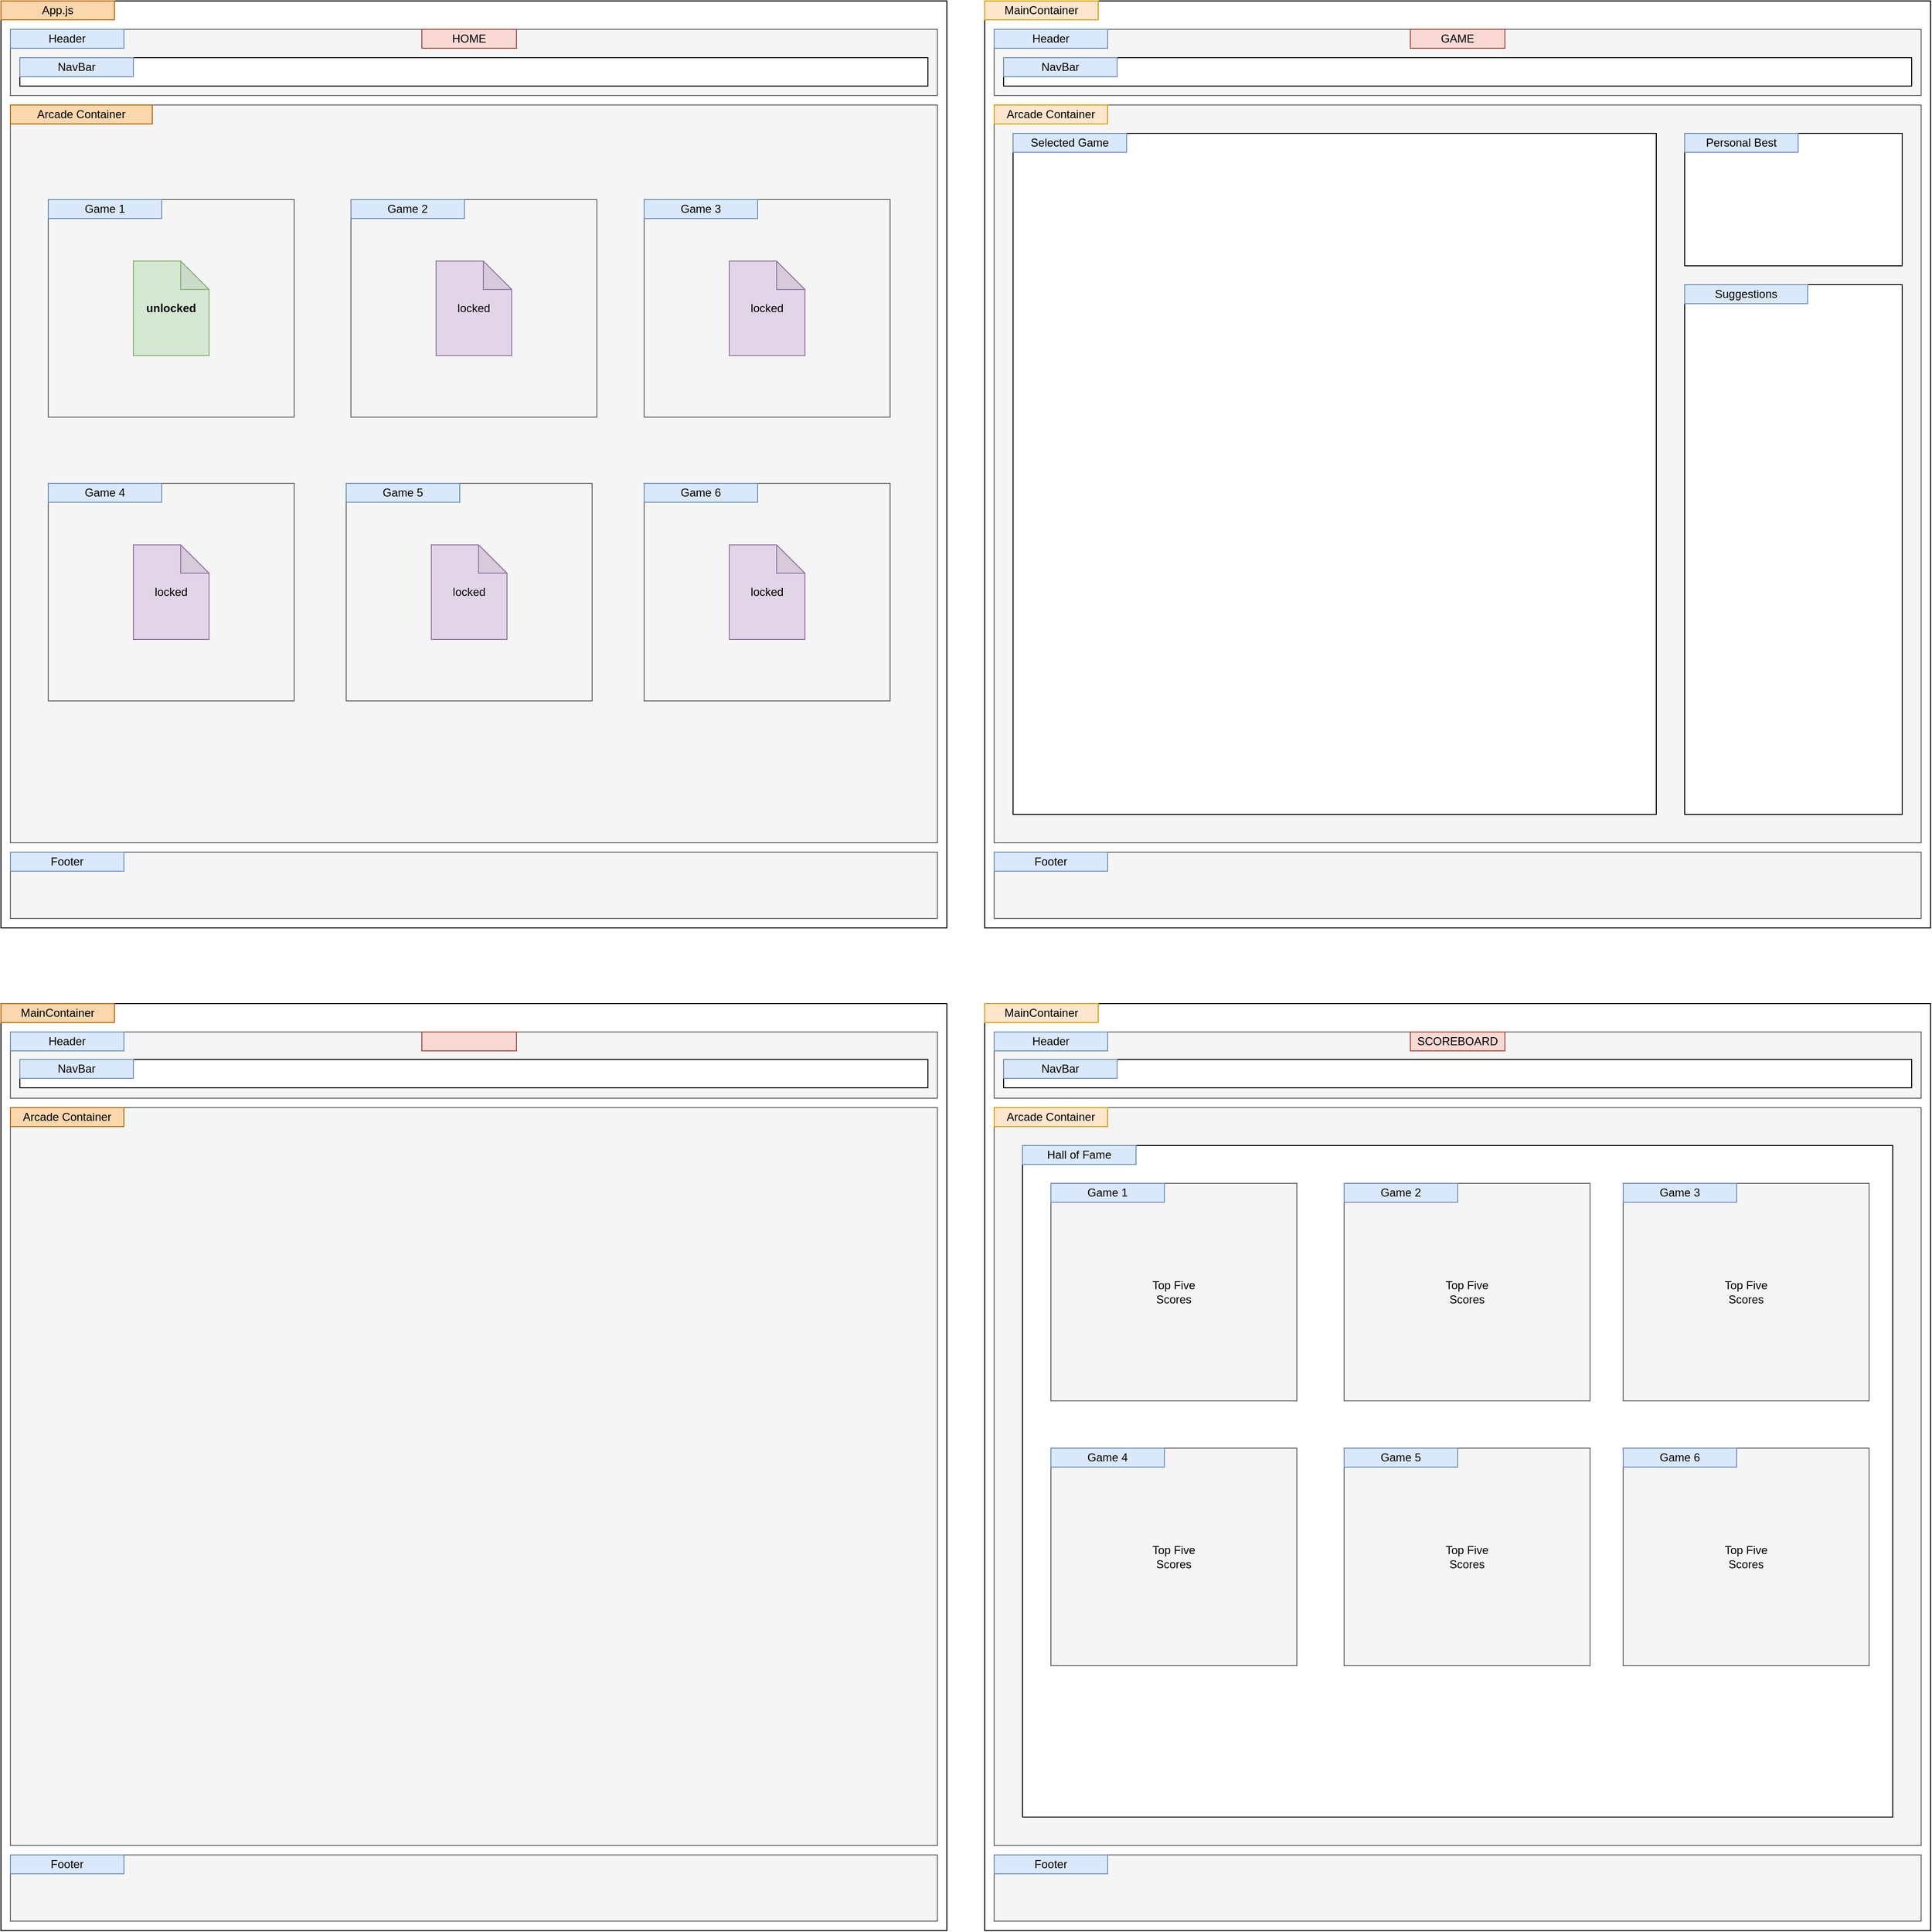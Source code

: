 <mxfile version="14.0.1" type="github">
  <diagram id="lpGRFmGQLCXJ5mcSEajq" name="Page-1">
    <mxGraphModel dx="1427" dy="744" grid="1" gridSize="10" guides="1" tooltips="1" connect="1" arrows="1" fold="1" page="1" pageScale="1" pageWidth="827" pageHeight="1169" math="0" shadow="0">
      <root>
        <mxCell id="0" />
        <mxCell id="1" parent="0" />
        <mxCell id="n1AY75dDJvXKPIUKiL3a-1" value="" style="rounded=0;whiteSpace=wrap;html=1;" parent="1" vertex="1">
          <mxGeometry x="40" y="20" width="1000" height="980" as="geometry" />
        </mxCell>
        <mxCell id="n1AY75dDJvXKPIUKiL3a-2" value="App.js" style="text;html=1;strokeColor=#b46504;fillColor=#fad7ac;align=center;verticalAlign=middle;whiteSpace=wrap;rounded=0;" parent="1" vertex="1">
          <mxGeometry x="40" y="20" width="120" height="20" as="geometry" />
        </mxCell>
        <mxCell id="n1AY75dDJvXKPIUKiL3a-3" value="" style="rounded=0;whiteSpace=wrap;html=1;fillColor=#f5f5f5;strokeColor=#666666;fontColor=#333333;" parent="1" vertex="1">
          <mxGeometry x="50" y="50" width="980" height="70" as="geometry" />
        </mxCell>
        <mxCell id="n1AY75dDJvXKPIUKiL3a-5" value="Header" style="text;html=1;strokeColor=#6c8ebf;fillColor=#dae8fc;align=center;verticalAlign=middle;whiteSpace=wrap;rounded=0;" parent="1" vertex="1">
          <mxGeometry x="50" y="50" width="120" height="20" as="geometry" />
        </mxCell>
        <mxCell id="n1AY75dDJvXKPIUKiL3a-6" value="" style="rounded=0;whiteSpace=wrap;html=1;fillColor=#f5f5f5;strokeColor=#666666;fontColor=#333333;" parent="1" vertex="1">
          <mxGeometry x="50" y="920" width="980" height="70" as="geometry" />
        </mxCell>
        <mxCell id="n1AY75dDJvXKPIUKiL3a-7" value="Footer" style="text;html=1;strokeColor=#6c8ebf;fillColor=#dae8fc;align=center;verticalAlign=middle;whiteSpace=wrap;rounded=0;" parent="1" vertex="1">
          <mxGeometry x="50" y="880" width="120" height="20" as="geometry" />
        </mxCell>
        <mxCell id="n1AY75dDJvXKPIUKiL3a-8" value="" style="rounded=0;whiteSpace=wrap;html=1;fillColor=#f5f5f5;strokeColor=#666666;fontColor=#333333;" parent="1" vertex="1">
          <mxGeometry x="50" y="130" width="980" height="780" as="geometry" />
        </mxCell>
        <mxCell id="n1AY75dDJvXKPIUKiL3a-11" value="Arcade Container" style="text;html=1;strokeColor=#b46504;fillColor=#fad7ac;align=center;verticalAlign=middle;whiteSpace=wrap;rounded=0;" parent="1" vertex="1">
          <mxGeometry x="50" y="130" width="150" height="20" as="geometry" />
        </mxCell>
        <mxCell id="n1AY75dDJvXKPIUKiL3a-20" value="" style="rounded=0;whiteSpace=wrap;html=1;" parent="1" vertex="1">
          <mxGeometry x="1080" y="20" width="1000" height="980" as="geometry" />
        </mxCell>
        <mxCell id="n1AY75dDJvXKPIUKiL3a-21" value="&lt;div&gt;MainContainer&lt;/div&gt;" style="text;html=1;strokeColor=#d79b00;fillColor=#ffe6cc;align=center;verticalAlign=middle;whiteSpace=wrap;rounded=0;" parent="1" vertex="1">
          <mxGeometry x="1080" y="20" width="120" height="20" as="geometry" />
        </mxCell>
        <mxCell id="n1AY75dDJvXKPIUKiL3a-22" value="" style="rounded=0;whiteSpace=wrap;html=1;fillColor=#f5f5f5;strokeColor=#666666;fontColor=#333333;" parent="1" vertex="1">
          <mxGeometry x="1090" y="50" width="980" height="70" as="geometry" />
        </mxCell>
        <mxCell id="n1AY75dDJvXKPIUKiL3a-23" value="Header" style="text;html=1;strokeColor=#6c8ebf;fillColor=#dae8fc;align=center;verticalAlign=middle;whiteSpace=wrap;rounded=0;" parent="1" vertex="1">
          <mxGeometry x="1090" y="50" width="120" height="20" as="geometry" />
        </mxCell>
        <mxCell id="n1AY75dDJvXKPIUKiL3a-24" value="" style="rounded=0;whiteSpace=wrap;html=1;fillColor=#f5f5f5;strokeColor=#666666;fontColor=#333333;" parent="1" vertex="1">
          <mxGeometry x="1090" y="920" width="980" height="70" as="geometry" />
        </mxCell>
        <mxCell id="n1AY75dDJvXKPIUKiL3a-25" value="Footer" style="text;html=1;strokeColor=#6c8ebf;fillColor=#dae8fc;align=center;verticalAlign=middle;whiteSpace=wrap;rounded=0;" parent="1" vertex="1">
          <mxGeometry x="1090" y="880" width="120" height="20" as="geometry" />
        </mxCell>
        <mxCell id="n1AY75dDJvXKPIUKiL3a-26" value="" style="rounded=0;whiteSpace=wrap;html=1;fillColor=#f5f5f5;strokeColor=#666666;fontColor=#333333;" parent="1" vertex="1">
          <mxGeometry x="1090" y="130" width="980" height="780" as="geometry" />
        </mxCell>
        <mxCell id="n1AY75dDJvXKPIUKiL3a-27" value="Arcade Container" style="text;html=1;strokeColor=#d79b00;fillColor=#ffe6cc;align=center;verticalAlign=middle;whiteSpace=wrap;rounded=0;" parent="1" vertex="1">
          <mxGeometry x="1090" y="130" width="120" height="20" as="geometry" />
        </mxCell>
        <mxCell id="n1AY75dDJvXKPIUKiL3a-30" value="" style="rounded=0;whiteSpace=wrap;html=1;" parent="1" vertex="1">
          <mxGeometry x="1110" y="160" width="680" height="720" as="geometry" />
        </mxCell>
        <mxCell id="n1AY75dDJvXKPIUKiL3a-31" value="Selected Game" style="text;html=1;strokeColor=#6c8ebf;fillColor=#dae8fc;align=center;verticalAlign=middle;whiteSpace=wrap;rounded=0;" parent="1" vertex="1">
          <mxGeometry x="1110" y="160" width="120" height="20" as="geometry" />
        </mxCell>
        <mxCell id="n1AY75dDJvXKPIUKiL3a-40" value="" style="rounded=0;whiteSpace=wrap;html=1;" parent="1" vertex="1">
          <mxGeometry x="1820" y="160" width="230" height="140" as="geometry" />
        </mxCell>
        <mxCell id="n1AY75dDJvXKPIUKiL3a-41" value="Personal Best" style="text;html=1;strokeColor=#6c8ebf;fillColor=#dae8fc;align=center;verticalAlign=middle;whiteSpace=wrap;rounded=0;" parent="1" vertex="1">
          <mxGeometry x="1820" y="160" width="120" height="20" as="geometry" />
        </mxCell>
        <mxCell id="n1AY75dDJvXKPIUKiL3a-42" value="" style="rounded=0;whiteSpace=wrap;html=1;" parent="1" vertex="1">
          <mxGeometry x="1820" y="320" width="230" height="560" as="geometry" />
        </mxCell>
        <mxCell id="n1AY75dDJvXKPIUKiL3a-43" value="Suggestions" style="text;html=1;strokeColor=#6c8ebf;fillColor=#dae8fc;align=center;verticalAlign=middle;whiteSpace=wrap;rounded=0;" parent="1" vertex="1">
          <mxGeometry x="1820" y="320" width="130" height="20" as="geometry" />
        </mxCell>
        <mxCell id="n1AY75dDJvXKPIUKiL3a-44" value="Footer" style="text;html=1;strokeColor=#6c8ebf;fillColor=#dae8fc;align=center;verticalAlign=middle;whiteSpace=wrap;rounded=0;" parent="1" vertex="1">
          <mxGeometry x="50" y="920" width="120" height="20" as="geometry" />
        </mxCell>
        <mxCell id="n1AY75dDJvXKPIUKiL3a-45" value="Footer" style="text;html=1;strokeColor=#6c8ebf;fillColor=#dae8fc;align=center;verticalAlign=middle;whiteSpace=wrap;rounded=0;" parent="1" vertex="1">
          <mxGeometry x="1090" y="920" width="120" height="20" as="geometry" />
        </mxCell>
        <mxCell id="n1AY75dDJvXKPIUKiL3a-46" value="" style="rounded=0;whiteSpace=wrap;html=1;" parent="1" vertex="1">
          <mxGeometry x="1080" y="1080" width="1000" height="980" as="geometry" />
        </mxCell>
        <mxCell id="n1AY75dDJvXKPIUKiL3a-47" value="&lt;div&gt;MainContainer&lt;/div&gt;" style="text;html=1;strokeColor=#d79b00;fillColor=#ffe6cc;align=center;verticalAlign=middle;whiteSpace=wrap;rounded=0;" parent="1" vertex="1">
          <mxGeometry x="1080" y="1080" width="120" height="20" as="geometry" />
        </mxCell>
        <mxCell id="n1AY75dDJvXKPIUKiL3a-48" value="" style="rounded=0;whiteSpace=wrap;html=1;fillColor=#f5f5f5;strokeColor=#666666;fontColor=#333333;" parent="1" vertex="1">
          <mxGeometry x="1090" y="1110" width="980" height="70" as="geometry" />
        </mxCell>
        <mxCell id="n1AY75dDJvXKPIUKiL3a-49" value="Header" style="text;html=1;strokeColor=#6c8ebf;fillColor=#dae8fc;align=center;verticalAlign=middle;whiteSpace=wrap;rounded=0;" parent="1" vertex="1">
          <mxGeometry x="1090" y="1110" width="120" height="20" as="geometry" />
        </mxCell>
        <mxCell id="n1AY75dDJvXKPIUKiL3a-50" value="" style="rounded=0;whiteSpace=wrap;html=1;fillColor=#f5f5f5;strokeColor=#666666;fontColor=#333333;" parent="1" vertex="1">
          <mxGeometry x="1090" y="1980" width="980" height="70" as="geometry" />
        </mxCell>
        <mxCell id="n1AY75dDJvXKPIUKiL3a-51" value="Footer" style="text;html=1;strokeColor=#6c8ebf;fillColor=#dae8fc;align=center;verticalAlign=middle;whiteSpace=wrap;rounded=0;" parent="1" vertex="1">
          <mxGeometry x="1090" y="1940" width="120" height="20" as="geometry" />
        </mxCell>
        <mxCell id="n1AY75dDJvXKPIUKiL3a-52" value="" style="rounded=0;whiteSpace=wrap;html=1;fillColor=#f5f5f5;strokeColor=#666666;fontColor=#333333;" parent="1" vertex="1">
          <mxGeometry x="1090" y="1190" width="980" height="780" as="geometry" />
        </mxCell>
        <mxCell id="n1AY75dDJvXKPIUKiL3a-53" value="Arcade Container" style="text;html=1;strokeColor=#d79b00;fillColor=#ffe6cc;align=center;verticalAlign=middle;whiteSpace=wrap;rounded=0;" parent="1" vertex="1">
          <mxGeometry x="1090" y="1190" width="120" height="20" as="geometry" />
        </mxCell>
        <mxCell id="n1AY75dDJvXKPIUKiL3a-56" value="" style="rounded=0;whiteSpace=wrap;html=1;" parent="1" vertex="1">
          <mxGeometry x="1120" y="1230" width="920" height="710" as="geometry" />
        </mxCell>
        <mxCell id="n1AY75dDJvXKPIUKiL3a-57" value="Hall of Fame" style="text;html=1;strokeColor=#6c8ebf;fillColor=#dae8fc;align=center;verticalAlign=middle;whiteSpace=wrap;rounded=0;" parent="1" vertex="1">
          <mxGeometry x="1120" y="1230" width="120" height="20" as="geometry" />
        </mxCell>
        <mxCell id="n1AY75dDJvXKPIUKiL3a-62" value="Footer" style="text;html=1;strokeColor=#6c8ebf;fillColor=#dae8fc;align=center;verticalAlign=middle;whiteSpace=wrap;rounded=0;" parent="1" vertex="1">
          <mxGeometry x="1090" y="1980" width="120" height="20" as="geometry" />
        </mxCell>
        <mxCell id="n1AY75dDJvXKPIUKiL3a-63" value="SCOREBOARD" style="text;html=1;strokeColor=#ae4132;fillColor=#fad9d5;align=center;verticalAlign=middle;whiteSpace=wrap;rounded=0;" parent="1" vertex="1">
          <mxGeometry x="1530" y="1110" width="100" height="20" as="geometry" />
        </mxCell>
        <mxCell id="n1AY75dDJvXKPIUKiL3a-64" value="GAME" style="text;html=1;strokeColor=#ae4132;fillColor=#fad9d5;align=center;verticalAlign=middle;whiteSpace=wrap;rounded=0;" parent="1" vertex="1">
          <mxGeometry x="1530" y="50" width="100" height="20" as="geometry" />
        </mxCell>
        <mxCell id="n1AY75dDJvXKPIUKiL3a-65" value="HOME" style="text;html=1;strokeColor=#ae4132;fillColor=#fad9d5;align=center;verticalAlign=middle;whiteSpace=wrap;rounded=0;" parent="1" vertex="1">
          <mxGeometry x="485" y="50" width="100" height="20" as="geometry" />
        </mxCell>
        <mxCell id="n1AY75dDJvXKPIUKiL3a-68" value="" style="rounded=0;whiteSpace=wrap;html=1;" parent="1" vertex="1">
          <mxGeometry x="40" y="1080" width="1000" height="980" as="geometry" />
        </mxCell>
        <mxCell id="n1AY75dDJvXKPIUKiL3a-69" value="&lt;div&gt;MainContainer&lt;/div&gt;" style="text;html=1;strokeColor=#b46504;fillColor=#fad7ac;align=center;verticalAlign=middle;whiteSpace=wrap;rounded=0;" parent="1" vertex="1">
          <mxGeometry x="40" y="1080" width="120" height="20" as="geometry" />
        </mxCell>
        <mxCell id="n1AY75dDJvXKPIUKiL3a-70" value="" style="rounded=0;whiteSpace=wrap;html=1;fillColor=#f5f5f5;strokeColor=#666666;fontColor=#333333;" parent="1" vertex="1">
          <mxGeometry x="50" y="1110" width="980" height="70" as="geometry" />
        </mxCell>
        <mxCell id="n1AY75dDJvXKPIUKiL3a-71" value="Header" style="text;html=1;strokeColor=#6c8ebf;fillColor=#dae8fc;align=center;verticalAlign=middle;whiteSpace=wrap;rounded=0;" parent="1" vertex="1">
          <mxGeometry x="50" y="1110" width="120" height="20" as="geometry" />
        </mxCell>
        <mxCell id="n1AY75dDJvXKPIUKiL3a-72" value="" style="rounded=0;whiteSpace=wrap;html=1;fillColor=#f5f5f5;strokeColor=#666666;fontColor=#333333;" parent="1" vertex="1">
          <mxGeometry x="50" y="1980" width="980" height="70" as="geometry" />
        </mxCell>
        <mxCell id="n1AY75dDJvXKPIUKiL3a-73" value="Footer" style="text;html=1;strokeColor=#6c8ebf;fillColor=#dae8fc;align=center;verticalAlign=middle;whiteSpace=wrap;rounded=0;" parent="1" vertex="1">
          <mxGeometry x="50" y="1940" width="120" height="20" as="geometry" />
        </mxCell>
        <mxCell id="n1AY75dDJvXKPIUKiL3a-74" value="" style="rounded=0;whiteSpace=wrap;html=1;fillColor=#f5f5f5;strokeColor=#666666;fontColor=#333333;" parent="1" vertex="1">
          <mxGeometry x="50" y="1190" width="980" height="780" as="geometry" />
        </mxCell>
        <mxCell id="n1AY75dDJvXKPIUKiL3a-75" value="Arcade Container" style="text;html=1;strokeColor=#b46504;fillColor=#fad7ac;align=center;verticalAlign=middle;whiteSpace=wrap;rounded=0;" parent="1" vertex="1">
          <mxGeometry x="50" y="1190" width="120" height="20" as="geometry" />
        </mxCell>
        <mxCell id="n1AY75dDJvXKPIUKiL3a-86" value="Footer" style="text;html=1;strokeColor=#6c8ebf;fillColor=#dae8fc;align=center;verticalAlign=middle;whiteSpace=wrap;rounded=0;" parent="1" vertex="1">
          <mxGeometry x="50" y="1980" width="120" height="20" as="geometry" />
        </mxCell>
        <mxCell id="n1AY75dDJvXKPIUKiL3a-87" value="" style="text;html=1;strokeColor=#ae4132;fillColor=#fad9d5;align=center;verticalAlign=middle;whiteSpace=wrap;rounded=0;" parent="1" vertex="1">
          <mxGeometry x="485" y="1110" width="100" height="20" as="geometry" />
        </mxCell>
        <mxCell id="XGGesKq-egn7d49ll_vX-3" value="" style="group" parent="1" vertex="1" connectable="0">
          <mxGeometry x="90" y="230" width="260" height="230" as="geometry" />
        </mxCell>
        <mxCell id="n1AY75dDJvXKPIUKiL3a-14" value="" style="rounded=0;whiteSpace=wrap;html=1;fillColor=#f5f5f5;strokeColor=#666666;fontColor=#333333;" parent="XGGesKq-egn7d49ll_vX-3" vertex="1">
          <mxGeometry width="260" height="230" as="geometry" />
        </mxCell>
        <mxCell id="n1AY75dDJvXKPIUKiL3a-15" value="Game 1" style="text;html=1;strokeColor=#6c8ebf;fillColor=#dae8fc;align=center;verticalAlign=middle;whiteSpace=wrap;rounded=0;" parent="XGGesKq-egn7d49ll_vX-3" vertex="1">
          <mxGeometry width="120" height="20" as="geometry" />
        </mxCell>
        <mxCell id="cUkHE_b0gsF6nqKIRXyq-20" value="unlocked" style="shape=note;whiteSpace=wrap;html=1;backgroundOutline=1;darkOpacity=0.05;fillColor=#d5e8d4;strokeColor=#82b366;fontStyle=1" parent="XGGesKq-egn7d49ll_vX-3" vertex="1">
          <mxGeometry x="90" y="65" width="80" height="100" as="geometry" />
        </mxCell>
        <mxCell id="XGGesKq-egn7d49ll_vX-4" value="" style="group" parent="1" vertex="1" connectable="0">
          <mxGeometry x="410" y="230" width="260" height="230" as="geometry" />
        </mxCell>
        <mxCell id="XGGesKq-egn7d49ll_vX-5" value="" style="rounded=0;whiteSpace=wrap;html=1;fillColor=#f5f5f5;strokeColor=#666666;fontColor=#333333;" parent="XGGesKq-egn7d49ll_vX-4" vertex="1">
          <mxGeometry width="260" height="230" as="geometry" />
        </mxCell>
        <mxCell id="XGGesKq-egn7d49ll_vX-6" value="Game 2" style="text;html=1;strokeColor=#6c8ebf;fillColor=#dae8fc;align=center;verticalAlign=middle;whiteSpace=wrap;rounded=0;" parent="XGGesKq-egn7d49ll_vX-4" vertex="1">
          <mxGeometry width="120" height="20" as="geometry" />
        </mxCell>
        <mxCell id="cUkHE_b0gsF6nqKIRXyq-21" value="&lt;div&gt;locked&lt;/div&gt;" style="shape=note;whiteSpace=wrap;html=1;backgroundOutline=1;darkOpacity=0.05;fillColor=#e1d5e7;strokeColor=#9673a6;" parent="XGGesKq-egn7d49ll_vX-4" vertex="1">
          <mxGeometry x="90" y="65" width="80" height="100" as="geometry" />
        </mxCell>
        <mxCell id="XGGesKq-egn7d49ll_vX-7" value="" style="group;fillColor=#d80073;strokeColor=#A50040;fontColor=#ffffff;" parent="1" vertex="1" connectable="0">
          <mxGeometry x="720" y="230" width="260" height="230" as="geometry" />
        </mxCell>
        <mxCell id="XGGesKq-egn7d49ll_vX-8" value="" style="rounded=0;whiteSpace=wrap;html=1;fillColor=#f5f5f5;strokeColor=#666666;fontColor=#333333;" parent="XGGesKq-egn7d49ll_vX-7" vertex="1">
          <mxGeometry width="260" height="230" as="geometry" />
        </mxCell>
        <mxCell id="XGGesKq-egn7d49ll_vX-9" value="Game 3" style="text;html=1;strokeColor=#6c8ebf;fillColor=#dae8fc;align=center;verticalAlign=middle;whiteSpace=wrap;rounded=0;" parent="XGGesKq-egn7d49ll_vX-7" vertex="1">
          <mxGeometry width="120" height="20" as="geometry" />
        </mxCell>
        <mxCell id="cUkHE_b0gsF6nqKIRXyq-22" value="locked" style="shape=note;whiteSpace=wrap;html=1;backgroundOutline=1;darkOpacity=0.05;fillColor=#e1d5e7;strokeColor=#9673a6;" parent="XGGesKq-egn7d49ll_vX-7" vertex="1">
          <mxGeometry x="90" y="65" width="80" height="100" as="geometry" />
        </mxCell>
        <mxCell id="XGGesKq-egn7d49ll_vX-10" value="" style="group" parent="1" vertex="1" connectable="0">
          <mxGeometry x="90" y="530" width="260" height="230" as="geometry" />
        </mxCell>
        <mxCell id="XGGesKq-egn7d49ll_vX-11" value="" style="rounded=0;whiteSpace=wrap;html=1;fillColor=#f5f5f5;strokeColor=#666666;fontColor=#333333;" parent="XGGesKq-egn7d49ll_vX-10" vertex="1">
          <mxGeometry width="260" height="230" as="geometry" />
        </mxCell>
        <mxCell id="XGGesKq-egn7d49ll_vX-12" value="Game 4" style="text;html=1;strokeColor=#6c8ebf;fillColor=#dae8fc;align=center;verticalAlign=middle;whiteSpace=wrap;rounded=0;" parent="XGGesKq-egn7d49ll_vX-10" vertex="1">
          <mxGeometry width="120" height="20" as="geometry" />
        </mxCell>
        <mxCell id="cUkHE_b0gsF6nqKIRXyq-25" value="locked" style="shape=note;whiteSpace=wrap;html=1;backgroundOutline=1;darkOpacity=0.05;fillColor=#e1d5e7;strokeColor=#9673a6;" parent="XGGesKq-egn7d49ll_vX-10" vertex="1">
          <mxGeometry x="90" y="65" width="80" height="100" as="geometry" />
        </mxCell>
        <mxCell id="XGGesKq-egn7d49ll_vX-13" value="" style="group" parent="1" vertex="1" connectable="0">
          <mxGeometry x="720" y="530" width="260" height="230" as="geometry" />
        </mxCell>
        <mxCell id="XGGesKq-egn7d49ll_vX-14" value="" style="rounded=0;whiteSpace=wrap;html=1;fillColor=#f5f5f5;strokeColor=#666666;fontColor=#333333;" parent="XGGesKq-egn7d49ll_vX-13" vertex="1">
          <mxGeometry width="260" height="230" as="geometry" />
        </mxCell>
        <mxCell id="XGGesKq-egn7d49ll_vX-15" value="Game 6" style="text;html=1;strokeColor=#6c8ebf;fillColor=#dae8fc;align=center;verticalAlign=middle;whiteSpace=wrap;rounded=0;" parent="XGGesKq-egn7d49ll_vX-13" vertex="1">
          <mxGeometry width="120" height="20" as="geometry" />
        </mxCell>
        <mxCell id="cUkHE_b0gsF6nqKIRXyq-23" value="locked" style="shape=note;whiteSpace=wrap;html=1;backgroundOutline=1;darkOpacity=0.05;fillColor=#e1d5e7;strokeColor=#9673a6;" parent="XGGesKq-egn7d49ll_vX-13" vertex="1">
          <mxGeometry x="90" y="65" width="80" height="100" as="geometry" />
        </mxCell>
        <mxCell id="XGGesKq-egn7d49ll_vX-16" value="" style="group" parent="1" vertex="1" connectable="0">
          <mxGeometry x="405" y="530" width="260" height="230" as="geometry" />
        </mxCell>
        <mxCell id="XGGesKq-egn7d49ll_vX-17" value="" style="rounded=0;whiteSpace=wrap;html=1;fillColor=#f5f5f5;strokeColor=#666666;fontColor=#333333;" parent="XGGesKq-egn7d49ll_vX-16" vertex="1">
          <mxGeometry width="260" height="230" as="geometry" />
        </mxCell>
        <mxCell id="XGGesKq-egn7d49ll_vX-18" value="Game 5" style="text;html=1;strokeColor=#6c8ebf;fillColor=#dae8fc;align=center;verticalAlign=middle;whiteSpace=wrap;rounded=0;" parent="XGGesKq-egn7d49ll_vX-16" vertex="1">
          <mxGeometry width="120" height="20" as="geometry" />
        </mxCell>
        <mxCell id="cUkHE_b0gsF6nqKIRXyq-24" value="locked" style="shape=note;whiteSpace=wrap;html=1;backgroundOutline=1;darkOpacity=0.05;fillColor=#e1d5e7;strokeColor=#9673a6;" parent="XGGesKq-egn7d49ll_vX-16" vertex="1">
          <mxGeometry x="90" y="65" width="80" height="100" as="geometry" />
        </mxCell>
        <mxCell id="cUkHE_b0gsF6nqKIRXyq-1" value="" style="group" parent="1" vertex="1" connectable="0">
          <mxGeometry x="1150" y="1270" width="260" height="230" as="geometry" />
        </mxCell>
        <mxCell id="cUkHE_b0gsF6nqKIRXyq-2" value="" style="rounded=0;whiteSpace=wrap;html=1;fillColor=#f5f5f5;strokeColor=#666666;fontColor=#333333;" parent="cUkHE_b0gsF6nqKIRXyq-1" vertex="1">
          <mxGeometry width="260" height="230" as="geometry" />
        </mxCell>
        <mxCell id="cUkHE_b0gsF6nqKIRXyq-3" value="Game 1" style="text;html=1;strokeColor=#6c8ebf;fillColor=#dae8fc;align=center;verticalAlign=middle;whiteSpace=wrap;rounded=0;" parent="cUkHE_b0gsF6nqKIRXyq-1" vertex="1">
          <mxGeometry width="120" height="20" as="geometry" />
        </mxCell>
        <mxCell id="cUkHE_b0gsF6nqKIRXyq-26" value="Top Five Scores" style="text;html=1;strokeColor=none;fillColor=none;align=center;verticalAlign=middle;whiteSpace=wrap;rounded=0;" parent="cUkHE_b0gsF6nqKIRXyq-1" vertex="1">
          <mxGeometry x="95" y="80" width="70" height="70" as="geometry" />
        </mxCell>
        <mxCell id="cUkHE_b0gsF6nqKIRXyq-4" value="" style="group" parent="1" vertex="1" connectable="0">
          <mxGeometry x="1460" y="1270" width="260" height="230" as="geometry" />
        </mxCell>
        <mxCell id="cUkHE_b0gsF6nqKIRXyq-5" value="" style="rounded=0;whiteSpace=wrap;html=1;fillColor=#f5f5f5;strokeColor=#666666;fontColor=#333333;" parent="cUkHE_b0gsF6nqKIRXyq-4" vertex="1">
          <mxGeometry width="260" height="230" as="geometry" />
        </mxCell>
        <mxCell id="cUkHE_b0gsF6nqKIRXyq-6" value="Game 2" style="text;html=1;strokeColor=#6c8ebf;fillColor=#dae8fc;align=center;verticalAlign=middle;whiteSpace=wrap;rounded=0;" parent="cUkHE_b0gsF6nqKIRXyq-4" vertex="1">
          <mxGeometry width="120" height="20" as="geometry" />
        </mxCell>
        <mxCell id="cUkHE_b0gsF6nqKIRXyq-27" value="Top Five Scores" style="text;html=1;strokeColor=none;fillColor=none;align=center;verticalAlign=middle;whiteSpace=wrap;rounded=0;" parent="cUkHE_b0gsF6nqKIRXyq-4" vertex="1">
          <mxGeometry x="95" y="80" width="70" height="70" as="geometry" />
        </mxCell>
        <mxCell id="cUkHE_b0gsF6nqKIRXyq-7" value="" style="group" parent="1" vertex="1" connectable="0">
          <mxGeometry x="1755" y="1270" width="260" height="230" as="geometry" />
        </mxCell>
        <mxCell id="cUkHE_b0gsF6nqKIRXyq-8" value="" style="rounded=0;whiteSpace=wrap;html=1;fillColor=#f5f5f5;strokeColor=#666666;fontColor=#333333;" parent="cUkHE_b0gsF6nqKIRXyq-7" vertex="1">
          <mxGeometry width="260" height="230" as="geometry" />
        </mxCell>
        <mxCell id="cUkHE_b0gsF6nqKIRXyq-9" value="Game 3" style="text;html=1;strokeColor=#6c8ebf;fillColor=#dae8fc;align=center;verticalAlign=middle;whiteSpace=wrap;rounded=0;" parent="cUkHE_b0gsF6nqKIRXyq-7" vertex="1">
          <mxGeometry width="120" height="20" as="geometry" />
        </mxCell>
        <mxCell id="cUkHE_b0gsF6nqKIRXyq-28" value="Top Five Scores" style="text;html=1;strokeColor=none;fillColor=none;align=center;verticalAlign=middle;whiteSpace=wrap;rounded=0;" parent="cUkHE_b0gsF6nqKIRXyq-7" vertex="1">
          <mxGeometry x="95" y="80" width="70" height="70" as="geometry" />
        </mxCell>
        <mxCell id="cUkHE_b0gsF6nqKIRXyq-10" value="" style="group" parent="1" vertex="1" connectable="0">
          <mxGeometry x="1150" y="1550" width="260" height="230" as="geometry" />
        </mxCell>
        <mxCell id="cUkHE_b0gsF6nqKIRXyq-11" value="" style="rounded=0;whiteSpace=wrap;html=1;fillColor=#f5f5f5;strokeColor=#666666;fontColor=#333333;" parent="cUkHE_b0gsF6nqKIRXyq-10" vertex="1">
          <mxGeometry width="260" height="230" as="geometry" />
        </mxCell>
        <mxCell id="cUkHE_b0gsF6nqKIRXyq-12" value="Game 4" style="text;html=1;strokeColor=#6c8ebf;fillColor=#dae8fc;align=center;verticalAlign=middle;whiteSpace=wrap;rounded=0;" parent="cUkHE_b0gsF6nqKIRXyq-10" vertex="1">
          <mxGeometry width="120" height="20" as="geometry" />
        </mxCell>
        <mxCell id="cUkHE_b0gsF6nqKIRXyq-31" value="Top Five Scores" style="text;html=1;strokeColor=none;fillColor=none;align=center;verticalAlign=middle;whiteSpace=wrap;rounded=0;" parent="cUkHE_b0gsF6nqKIRXyq-10" vertex="1">
          <mxGeometry x="95" y="80" width="70" height="70" as="geometry" />
        </mxCell>
        <mxCell id="cUkHE_b0gsF6nqKIRXyq-13" value="" style="group" parent="1" vertex="1" connectable="0">
          <mxGeometry x="1755" y="1550" width="260" height="230" as="geometry" />
        </mxCell>
        <mxCell id="cUkHE_b0gsF6nqKIRXyq-14" value="" style="rounded=0;whiteSpace=wrap;html=1;fillColor=#f5f5f5;strokeColor=#666666;fontColor=#333333;" parent="cUkHE_b0gsF6nqKIRXyq-13" vertex="1">
          <mxGeometry width="260" height="230" as="geometry" />
        </mxCell>
        <mxCell id="cUkHE_b0gsF6nqKIRXyq-15" value="Game 6" style="text;html=1;strokeColor=#6c8ebf;fillColor=#dae8fc;align=center;verticalAlign=middle;whiteSpace=wrap;rounded=0;" parent="cUkHE_b0gsF6nqKIRXyq-13" vertex="1">
          <mxGeometry width="120" height="20" as="geometry" />
        </mxCell>
        <mxCell id="cUkHE_b0gsF6nqKIRXyq-30" value="Top Five Scores" style="text;html=1;strokeColor=none;fillColor=none;align=center;verticalAlign=middle;whiteSpace=wrap;rounded=0;" parent="cUkHE_b0gsF6nqKIRXyq-13" vertex="1">
          <mxGeometry x="95" y="80" width="70" height="70" as="geometry" />
        </mxCell>
        <mxCell id="cUkHE_b0gsF6nqKIRXyq-16" value="" style="group" parent="1" vertex="1" connectable="0">
          <mxGeometry x="1460" y="1550" width="260" height="230" as="geometry" />
        </mxCell>
        <mxCell id="cUkHE_b0gsF6nqKIRXyq-17" value="" style="rounded=0;whiteSpace=wrap;html=1;fillColor=#f5f5f5;strokeColor=#666666;fontColor=#333333;" parent="cUkHE_b0gsF6nqKIRXyq-16" vertex="1">
          <mxGeometry width="260" height="230" as="geometry" />
        </mxCell>
        <mxCell id="cUkHE_b0gsF6nqKIRXyq-18" value="Game 5" style="text;html=1;strokeColor=#6c8ebf;fillColor=#dae8fc;align=center;verticalAlign=middle;whiteSpace=wrap;rounded=0;" parent="cUkHE_b0gsF6nqKIRXyq-16" vertex="1">
          <mxGeometry width="120" height="20" as="geometry" />
        </mxCell>
        <mxCell id="cUkHE_b0gsF6nqKIRXyq-29" value="Top Five Scores" style="text;html=1;strokeColor=none;fillColor=none;align=center;verticalAlign=middle;whiteSpace=wrap;rounded=0;" parent="cUkHE_b0gsF6nqKIRXyq-16" vertex="1">
          <mxGeometry x="95" y="80" width="70" height="70" as="geometry" />
        </mxCell>
        <mxCell id="TKCLkN5G2Kj979ECF87t-1" value="" style="rounded=0;whiteSpace=wrap;html=1;" vertex="1" parent="1">
          <mxGeometry x="1100" y="80" width="960" height="30" as="geometry" />
        </mxCell>
        <mxCell id="TKCLkN5G2Kj979ECF87t-2" value="NavBar" style="text;html=1;strokeColor=#6c8ebf;fillColor=#dae8fc;align=center;verticalAlign=middle;whiteSpace=wrap;rounded=0;" vertex="1" parent="1">
          <mxGeometry x="1100" y="80" width="120" height="20" as="geometry" />
        </mxCell>
        <mxCell id="TKCLkN5G2Kj979ECF87t-3" value="" style="rounded=0;whiteSpace=wrap;html=1;" vertex="1" parent="1">
          <mxGeometry x="60" y="80" width="960" height="30" as="geometry" />
        </mxCell>
        <mxCell id="TKCLkN5G2Kj979ECF87t-4" value="NavBar" style="text;html=1;strokeColor=#6c8ebf;fillColor=#dae8fc;align=center;verticalAlign=middle;whiteSpace=wrap;rounded=0;" vertex="1" parent="1">
          <mxGeometry x="60" y="80" width="120" height="20" as="geometry" />
        </mxCell>
        <mxCell id="TKCLkN5G2Kj979ECF87t-5" value="" style="rounded=0;whiteSpace=wrap;html=1;" vertex="1" parent="1">
          <mxGeometry x="60" y="1139" width="960" height="30" as="geometry" />
        </mxCell>
        <mxCell id="TKCLkN5G2Kj979ECF87t-6" value="NavBar" style="text;html=1;strokeColor=#6c8ebf;fillColor=#dae8fc;align=center;verticalAlign=middle;whiteSpace=wrap;rounded=0;" vertex="1" parent="1">
          <mxGeometry x="60" y="1139" width="120" height="20" as="geometry" />
        </mxCell>
        <mxCell id="TKCLkN5G2Kj979ECF87t-7" value="" style="rounded=0;whiteSpace=wrap;html=1;" vertex="1" parent="1">
          <mxGeometry x="1100" y="1139" width="960" height="30" as="geometry" />
        </mxCell>
        <mxCell id="TKCLkN5G2Kj979ECF87t-8" value="NavBar" style="text;html=1;strokeColor=#6c8ebf;fillColor=#dae8fc;align=center;verticalAlign=middle;whiteSpace=wrap;rounded=0;" vertex="1" parent="1">
          <mxGeometry x="1100" y="1139" width="120" height="20" as="geometry" />
        </mxCell>
      </root>
    </mxGraphModel>
  </diagram>
</mxfile>
